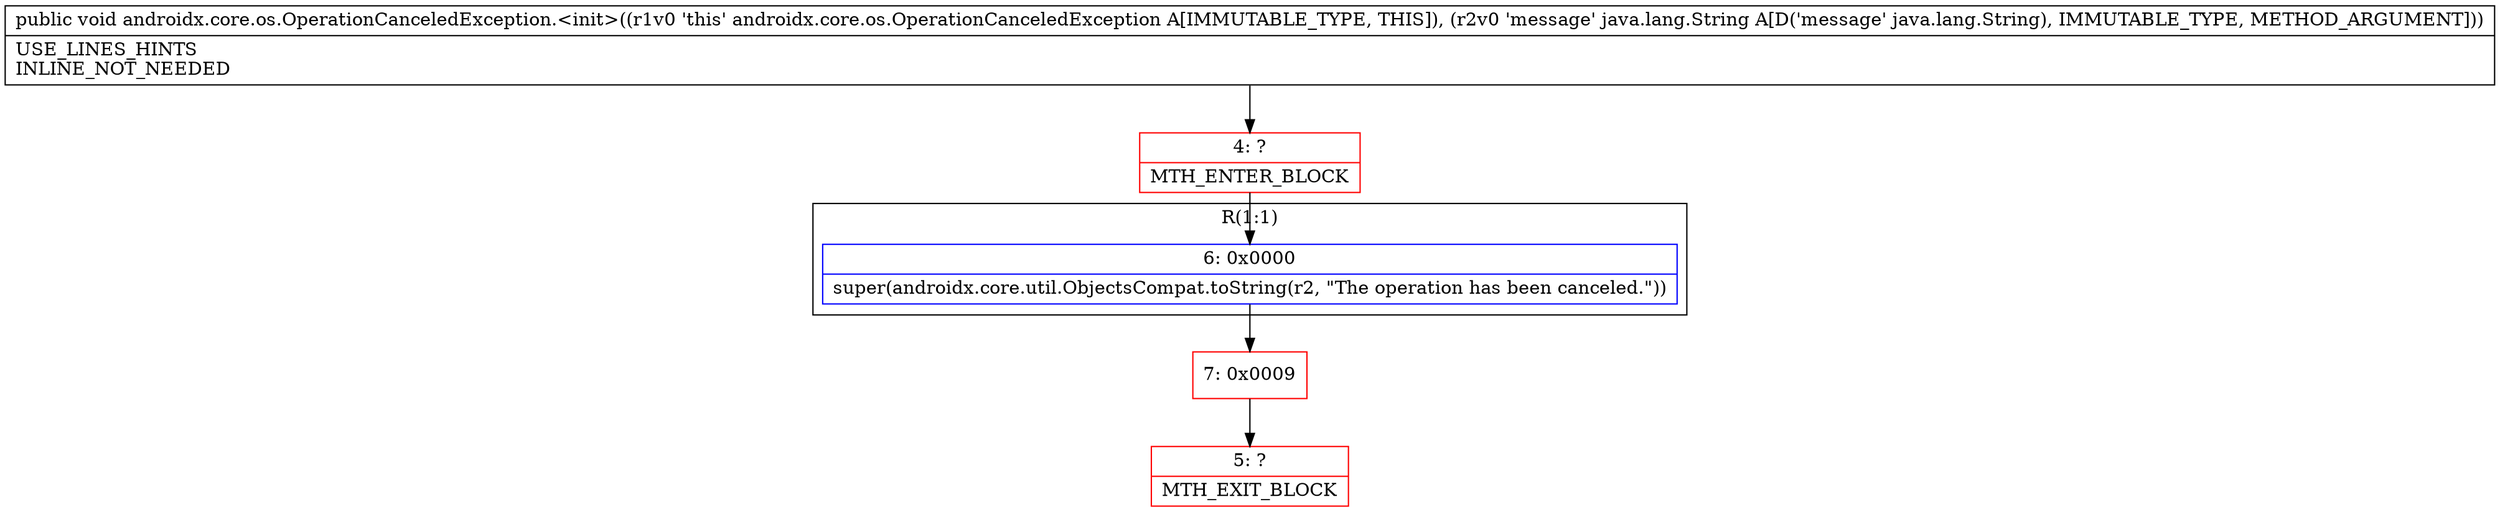 digraph "CFG forandroidx.core.os.OperationCanceledException.\<init\>(Ljava\/lang\/String;)V" {
subgraph cluster_Region_1808461231 {
label = "R(1:1)";
node [shape=record,color=blue];
Node_6 [shape=record,label="{6\:\ 0x0000|super(androidx.core.util.ObjectsCompat.toString(r2, \"The operation has been canceled.\"))\l}"];
}
Node_4 [shape=record,color=red,label="{4\:\ ?|MTH_ENTER_BLOCK\l}"];
Node_7 [shape=record,color=red,label="{7\:\ 0x0009}"];
Node_5 [shape=record,color=red,label="{5\:\ ?|MTH_EXIT_BLOCK\l}"];
MethodNode[shape=record,label="{public void androidx.core.os.OperationCanceledException.\<init\>((r1v0 'this' androidx.core.os.OperationCanceledException A[IMMUTABLE_TYPE, THIS]), (r2v0 'message' java.lang.String A[D('message' java.lang.String), IMMUTABLE_TYPE, METHOD_ARGUMENT]))  | USE_LINES_HINTS\lINLINE_NOT_NEEDED\l}"];
MethodNode -> Node_4;Node_6 -> Node_7;
Node_4 -> Node_6;
Node_7 -> Node_5;
}

